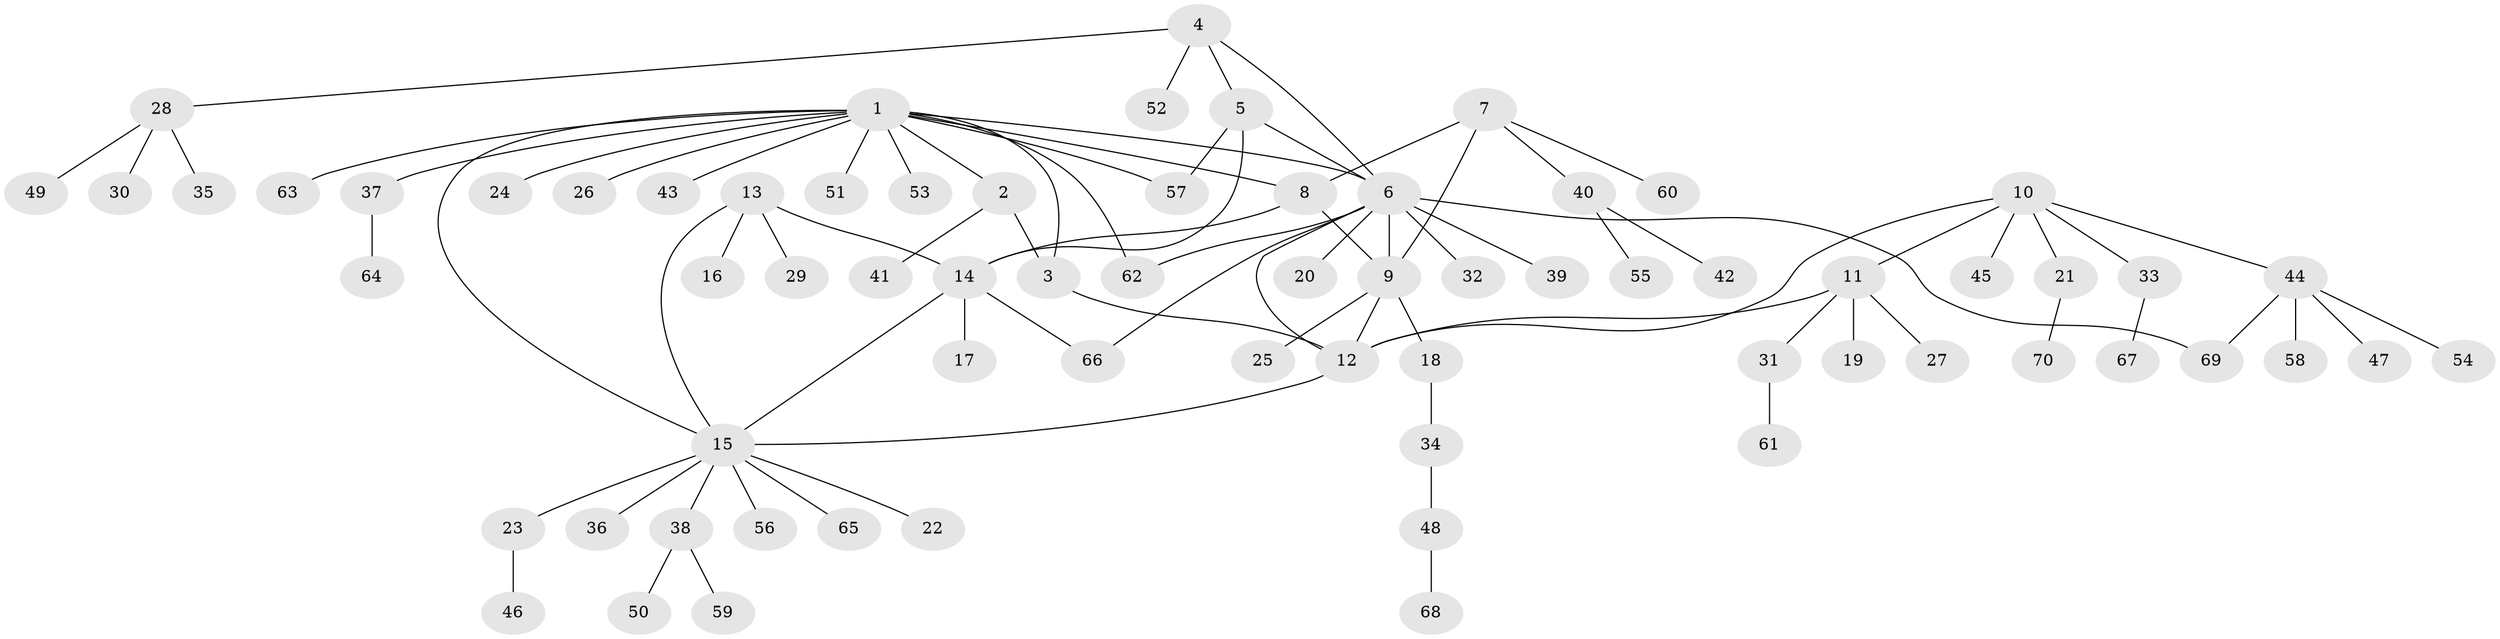 // Generated by graph-tools (version 1.1) at 2025/11/02/27/25 16:11:30]
// undirected, 70 vertices, 84 edges
graph export_dot {
graph [start="1"]
  node [color=gray90,style=filled];
  1;
  2;
  3;
  4;
  5;
  6;
  7;
  8;
  9;
  10;
  11;
  12;
  13;
  14;
  15;
  16;
  17;
  18;
  19;
  20;
  21;
  22;
  23;
  24;
  25;
  26;
  27;
  28;
  29;
  30;
  31;
  32;
  33;
  34;
  35;
  36;
  37;
  38;
  39;
  40;
  41;
  42;
  43;
  44;
  45;
  46;
  47;
  48;
  49;
  50;
  51;
  52;
  53;
  54;
  55;
  56;
  57;
  58;
  59;
  60;
  61;
  62;
  63;
  64;
  65;
  66;
  67;
  68;
  69;
  70;
  1 -- 2;
  1 -- 3;
  1 -- 6;
  1 -- 8;
  1 -- 15;
  1 -- 24;
  1 -- 26;
  1 -- 37;
  1 -- 43;
  1 -- 51;
  1 -- 53;
  1 -- 57;
  1 -- 62;
  1 -- 63;
  2 -- 3;
  2 -- 41;
  3 -- 12;
  4 -- 5;
  4 -- 6;
  4 -- 28;
  4 -- 52;
  5 -- 6;
  5 -- 14;
  5 -- 57;
  6 -- 9;
  6 -- 12;
  6 -- 20;
  6 -- 32;
  6 -- 39;
  6 -- 62;
  6 -- 66;
  6 -- 69;
  7 -- 8;
  7 -- 9;
  7 -- 40;
  7 -- 60;
  8 -- 9;
  8 -- 14;
  9 -- 12;
  9 -- 18;
  9 -- 25;
  10 -- 11;
  10 -- 12;
  10 -- 21;
  10 -- 33;
  10 -- 44;
  10 -- 45;
  11 -- 12;
  11 -- 19;
  11 -- 27;
  11 -- 31;
  12 -- 15;
  13 -- 14;
  13 -- 15;
  13 -- 16;
  13 -- 29;
  14 -- 15;
  14 -- 17;
  14 -- 66;
  15 -- 22;
  15 -- 23;
  15 -- 36;
  15 -- 38;
  15 -- 56;
  15 -- 65;
  18 -- 34;
  21 -- 70;
  23 -- 46;
  28 -- 30;
  28 -- 35;
  28 -- 49;
  31 -- 61;
  33 -- 67;
  34 -- 48;
  37 -- 64;
  38 -- 50;
  38 -- 59;
  40 -- 42;
  40 -- 55;
  44 -- 47;
  44 -- 54;
  44 -- 58;
  44 -- 69;
  48 -- 68;
}
